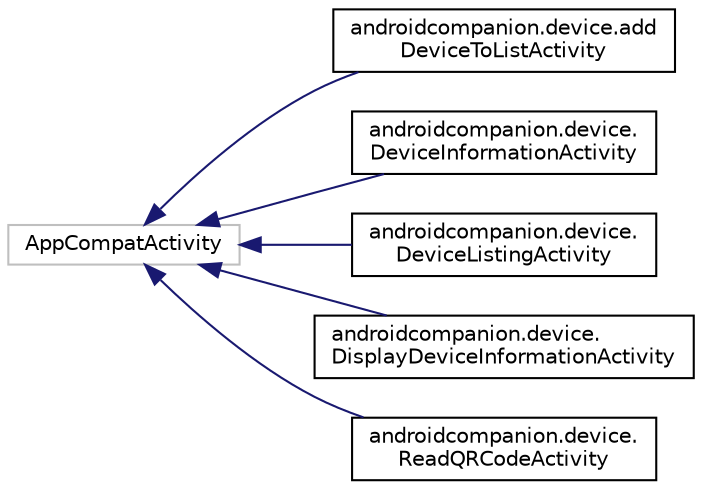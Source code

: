 digraph "Graphical Class Hierarchy"
{
  edge [fontname="Helvetica",fontsize="10",labelfontname="Helvetica",labelfontsize="10"];
  node [fontname="Helvetica",fontsize="10",shape=record];
  rankdir="LR";
  Node27 [label="AppCompatActivity",height=0.2,width=0.4,color="grey75", fillcolor="white", style="filled"];
  Node27 -> Node0 [dir="back",color="midnightblue",fontsize="10",style="solid",fontname="Helvetica"];
  Node0 [label="androidcompanion.device.add\lDeviceToListActivity",height=0.2,width=0.4,color="black", fillcolor="white", style="filled",URL="$classandroidcompanion_1_1device_1_1add_device_to_list_activity.html"];
  Node27 -> Node29 [dir="back",color="midnightblue",fontsize="10",style="solid",fontname="Helvetica"];
  Node29 [label="androidcompanion.device.\lDeviceInformationActivity",height=0.2,width=0.4,color="black", fillcolor="white", style="filled",URL="$classandroidcompanion_1_1device_1_1_device_information_activity.html"];
  Node27 -> Node30 [dir="back",color="midnightblue",fontsize="10",style="solid",fontname="Helvetica"];
  Node30 [label="androidcompanion.device.\lDeviceListingActivity",height=0.2,width=0.4,color="black", fillcolor="white", style="filled",URL="$classandroidcompanion_1_1device_1_1_device_listing_activity.html"];
  Node27 -> Node31 [dir="back",color="midnightblue",fontsize="10",style="solid",fontname="Helvetica"];
  Node31 [label="androidcompanion.device.\lDisplayDeviceInformationActivity",height=0.2,width=0.4,color="black", fillcolor="white", style="filled",URL="$classandroidcompanion_1_1device_1_1_display_device_information_activity.html"];
  Node27 -> Node32 [dir="back",color="midnightblue",fontsize="10",style="solid",fontname="Helvetica"];
  Node32 [label="androidcompanion.device.\lReadQRCodeActivity",height=0.2,width=0.4,color="black", fillcolor="white", style="filled",URL="$classandroidcompanion_1_1device_1_1_read_q_r_code_activity.html"];
}
